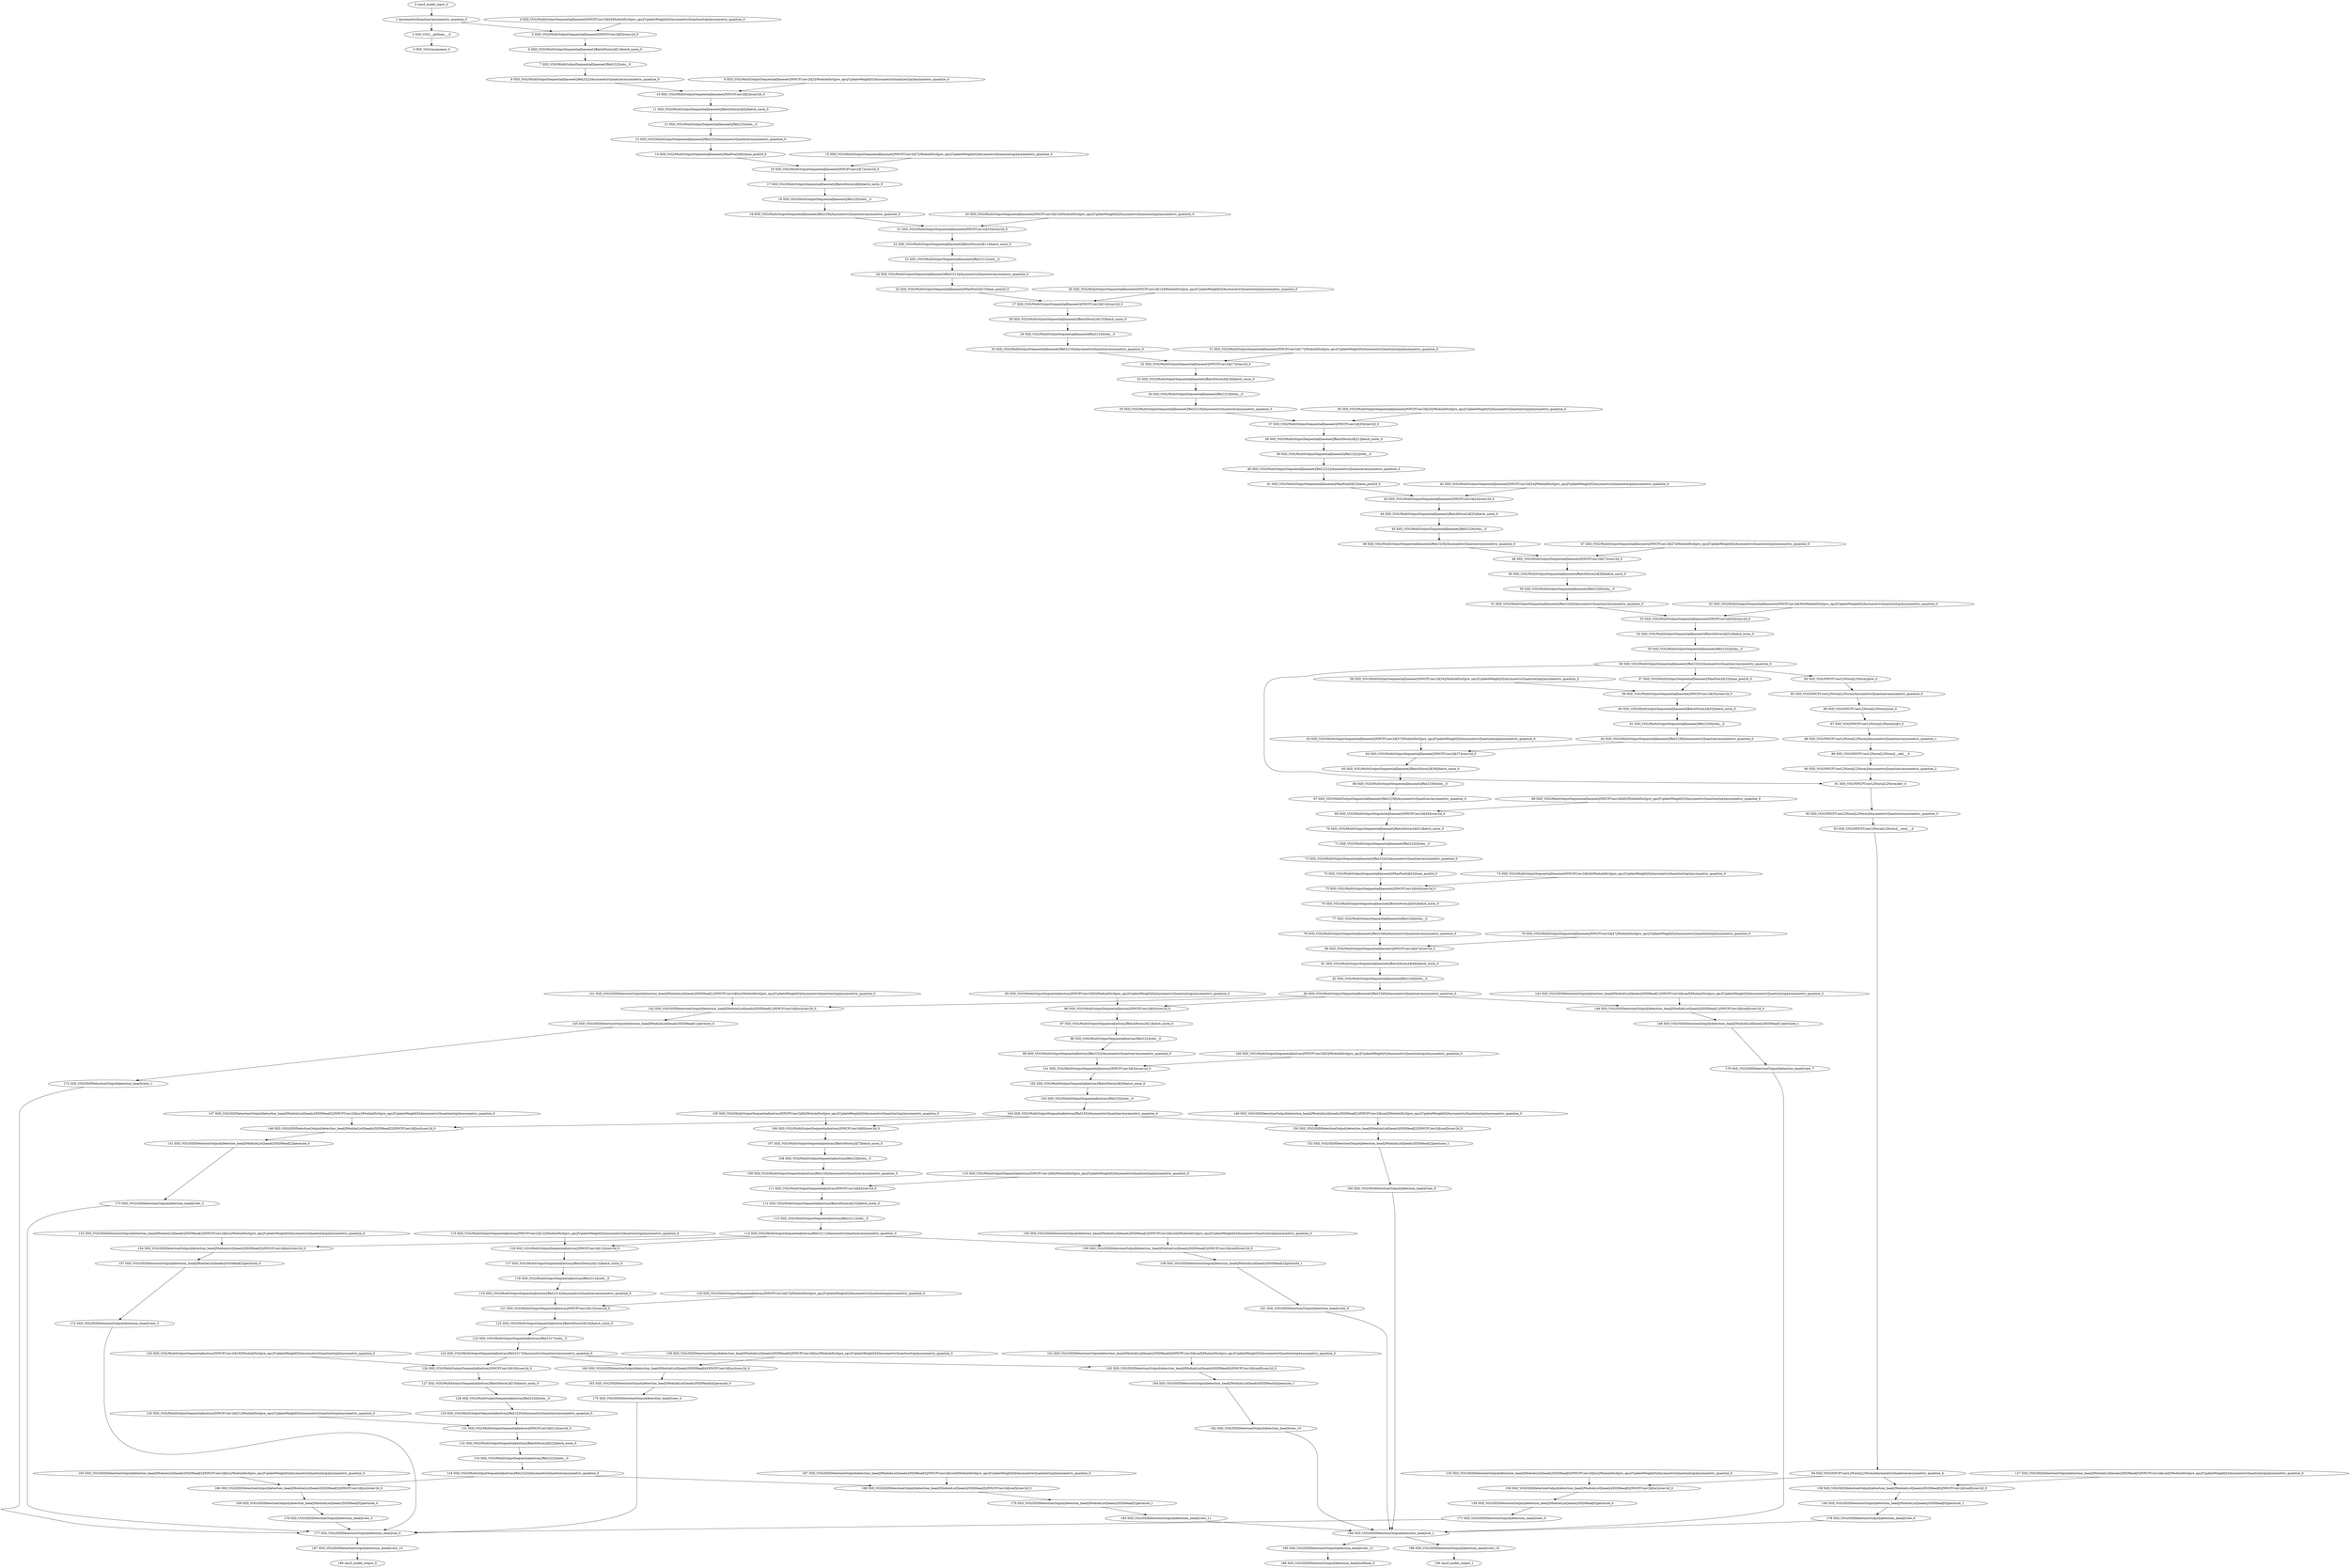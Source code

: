strict digraph  {
"0 /nncf_model_input_0" [id=0, type=nncf_model_input];
"1 AsymmetricQuantizer/asymmetric_quantize_0" [id=1, type=asymmetric_quantize];
"2 SSD_VGG/__getitem___0" [id=2, type=__getitem__];
"3 SSD_VGG/unsqueeze_0" [id=3, type=unsqueeze];
"4 SSD_VGG/MultiOutputSequential[basenet]/NNCFConv2d[0]/ModuleDict[pre_ops]/UpdateWeight[0]/AsymmetricQuantizer[op]/asymmetric_quantize_0" [id=4, type=asymmetric_quantize];
"5 SSD_VGG/MultiOutputSequential[basenet]/NNCFConv2d[0]/conv2d_0" [id=5, type=conv2d];
"6 SSD_VGG/MultiOutputSequential[basenet]/BatchNorm2d[1]/batch_norm_0" [id=6, type=batch_norm];
"7 SSD_VGG/MultiOutputSequential[basenet]/ReLU[2]/relu__0" [id=7, type=relu_];
"8 SSD_VGG/MultiOutputSequential[basenet]/ReLU[2]/AsymmetricQuantizer/asymmetric_quantize_0" [id=8, type=asymmetric_quantize];
"9 SSD_VGG/MultiOutputSequential[basenet]/NNCFConv2d[3]/ModuleDict[pre_ops]/UpdateWeight[0]/AsymmetricQuantizer[op]/asymmetric_quantize_0" [id=9, type=asymmetric_quantize];
"10 SSD_VGG/MultiOutputSequential[basenet]/NNCFConv2d[3]/conv2d_0" [id=10, type=conv2d];
"11 SSD_VGG/MultiOutputSequential[basenet]/BatchNorm2d[4]/batch_norm_0" [id=11, type=batch_norm];
"12 SSD_VGG/MultiOutputSequential[basenet]/ReLU[5]/relu__0" [id=12, type=relu_];
"13 SSD_VGG/MultiOutputSequential[basenet]/ReLU[5]/AsymmetricQuantizer/asymmetric_quantize_0" [id=13, type=asymmetric_quantize];
"14 SSD_VGG/MultiOutputSequential[basenet]/MaxPool2d[6]/max_pool2d_0" [id=14, type=max_pool2d];
"15 SSD_VGG/MultiOutputSequential[basenet]/NNCFConv2d[7]/ModuleDict[pre_ops]/UpdateWeight[0]/AsymmetricQuantizer[op]/asymmetric_quantize_0" [id=15, type=asymmetric_quantize];
"16 SSD_VGG/MultiOutputSequential[basenet]/NNCFConv2d[7]/conv2d_0" [id=16, type=conv2d];
"17 SSD_VGG/MultiOutputSequential[basenet]/BatchNorm2d[8]/batch_norm_0" [id=17, type=batch_norm];
"18 SSD_VGG/MultiOutputSequential[basenet]/ReLU[9]/relu__0" [id=18, type=relu_];
"19 SSD_VGG/MultiOutputSequential[basenet]/ReLU[9]/AsymmetricQuantizer/asymmetric_quantize_0" [id=19, type=asymmetric_quantize];
"20 SSD_VGG/MultiOutputSequential[basenet]/NNCFConv2d[10]/ModuleDict[pre_ops]/UpdateWeight[0]/AsymmetricQuantizer[op]/asymmetric_quantize_0" [id=20, type=asymmetric_quantize];
"21 SSD_VGG/MultiOutputSequential[basenet]/NNCFConv2d[10]/conv2d_0" [id=21, type=conv2d];
"22 SSD_VGG/MultiOutputSequential[basenet]/BatchNorm2d[11]/batch_norm_0" [id=22, type=batch_norm];
"23 SSD_VGG/MultiOutputSequential[basenet]/ReLU[12]/relu__0" [id=23, type=relu_];
"24 SSD_VGG/MultiOutputSequential[basenet]/ReLU[12]/AsymmetricQuantizer/asymmetric_quantize_0" [id=24, type=asymmetric_quantize];
"25 SSD_VGG/MultiOutputSequential[basenet]/MaxPool2d[13]/max_pool2d_0" [id=25, type=max_pool2d];
"26 SSD_VGG/MultiOutputSequential[basenet]/NNCFConv2d[14]/ModuleDict[pre_ops]/UpdateWeight[0]/AsymmetricQuantizer[op]/asymmetric_quantize_0" [id=26, type=asymmetric_quantize];
"27 SSD_VGG/MultiOutputSequential[basenet]/NNCFConv2d[14]/conv2d_0" [id=27, type=conv2d];
"28 SSD_VGG/MultiOutputSequential[basenet]/BatchNorm2d[15]/batch_norm_0" [id=28, type=batch_norm];
"29 SSD_VGG/MultiOutputSequential[basenet]/ReLU[16]/relu__0" [id=29, type=relu_];
"30 SSD_VGG/MultiOutputSequential[basenet]/ReLU[16]/AsymmetricQuantizer/asymmetric_quantize_0" [id=30, type=asymmetric_quantize];
"31 SSD_VGG/MultiOutputSequential[basenet]/NNCFConv2d[17]/ModuleDict[pre_ops]/UpdateWeight[0]/AsymmetricQuantizer[op]/asymmetric_quantize_0" [id=31, type=asymmetric_quantize];
"32 SSD_VGG/MultiOutputSequential[basenet]/NNCFConv2d[17]/conv2d_0" [id=32, type=conv2d];
"33 SSD_VGG/MultiOutputSequential[basenet]/BatchNorm2d[18]/batch_norm_0" [id=33, type=batch_norm];
"34 SSD_VGG/MultiOutputSequential[basenet]/ReLU[19]/relu__0" [id=34, type=relu_];
"35 SSD_VGG/MultiOutputSequential[basenet]/ReLU[19]/AsymmetricQuantizer/asymmetric_quantize_0" [id=35, type=asymmetric_quantize];
"36 SSD_VGG/MultiOutputSequential[basenet]/NNCFConv2d[20]/ModuleDict[pre_ops]/UpdateWeight[0]/AsymmetricQuantizer[op]/asymmetric_quantize_0" [id=36, type=asymmetric_quantize];
"37 SSD_VGG/MultiOutputSequential[basenet]/NNCFConv2d[20]/conv2d_0" [id=37, type=conv2d];
"38 SSD_VGG/MultiOutputSequential[basenet]/BatchNorm2d[21]/batch_norm_0" [id=38, type=batch_norm];
"39 SSD_VGG/MultiOutputSequential[basenet]/ReLU[22]/relu__0" [id=39, type=relu_];
"40 SSD_VGG/MultiOutputSequential[basenet]/ReLU[22]/AsymmetricQuantizer/asymmetric_quantize_0" [id=40, type=asymmetric_quantize];
"41 SSD_VGG/MultiOutputSequential[basenet]/MaxPool2d[23]/max_pool2d_0" [id=41, type=max_pool2d];
"42 SSD_VGG/MultiOutputSequential[basenet]/NNCFConv2d[24]/ModuleDict[pre_ops]/UpdateWeight[0]/AsymmetricQuantizer[op]/asymmetric_quantize_0" [id=42, type=asymmetric_quantize];
"43 SSD_VGG/MultiOutputSequential[basenet]/NNCFConv2d[24]/conv2d_0" [id=43, type=conv2d];
"44 SSD_VGG/MultiOutputSequential[basenet]/BatchNorm2d[25]/batch_norm_0" [id=44, type=batch_norm];
"45 SSD_VGG/MultiOutputSequential[basenet]/ReLU[26]/relu__0" [id=45, type=relu_];
"46 SSD_VGG/MultiOutputSequential[basenet]/ReLU[26]/AsymmetricQuantizer/asymmetric_quantize_0" [id=46, type=asymmetric_quantize];
"47 SSD_VGG/MultiOutputSequential[basenet]/NNCFConv2d[27]/ModuleDict[pre_ops]/UpdateWeight[0]/AsymmetricQuantizer[op]/asymmetric_quantize_0" [id=47, type=asymmetric_quantize];
"48 SSD_VGG/MultiOutputSequential[basenet]/NNCFConv2d[27]/conv2d_0" [id=48, type=conv2d];
"49 SSD_VGG/MultiOutputSequential[basenet]/BatchNorm2d[28]/batch_norm_0" [id=49, type=batch_norm];
"50 SSD_VGG/MultiOutputSequential[basenet]/ReLU[29]/relu__0" [id=50, type=relu_];
"51 SSD_VGG/MultiOutputSequential[basenet]/ReLU[29]/AsymmetricQuantizer/asymmetric_quantize_0" [id=51, type=asymmetric_quantize];
"52 SSD_VGG/MultiOutputSequential[basenet]/NNCFConv2d[30]/ModuleDict[pre_ops]/UpdateWeight[0]/AsymmetricQuantizer[op]/asymmetric_quantize_0" [id=52, type=asymmetric_quantize];
"53 SSD_VGG/MultiOutputSequential[basenet]/NNCFConv2d[30]/conv2d_0" [id=53, type=conv2d];
"54 SSD_VGG/MultiOutputSequential[basenet]/BatchNorm2d[31]/batch_norm_0" [id=54, type=batch_norm];
"55 SSD_VGG/MultiOutputSequential[basenet]/ReLU[32]/relu__0" [id=55, type=relu_];
"56 SSD_VGG/MultiOutputSequential[basenet]/ReLU[32]/AsymmetricQuantizer/asymmetric_quantize_0" [id=56, type=asymmetric_quantize];
"57 SSD_VGG/MultiOutputSequential[basenet]/MaxPool2d[33]/max_pool2d_0" [id=57, type=max_pool2d];
"58 SSD_VGG/MultiOutputSequential[basenet]/NNCFConv2d[34]/ModuleDict[pre_ops]/UpdateWeight[0]/AsymmetricQuantizer[op]/asymmetric_quantize_0" [id=58, type=asymmetric_quantize];
"59 SSD_VGG/MultiOutputSequential[basenet]/NNCFConv2d[34]/conv2d_0" [id=59, type=conv2d];
"60 SSD_VGG/MultiOutputSequential[basenet]/BatchNorm2d[35]/batch_norm_0" [id=60, type=batch_norm];
"61 SSD_VGG/MultiOutputSequential[basenet]/ReLU[36]/relu__0" [id=61, type=relu_];
"62 SSD_VGG/MultiOutputSequential[basenet]/ReLU[36]/AsymmetricQuantizer/asymmetric_quantize_0" [id=62, type=asymmetric_quantize];
"63 SSD_VGG/MultiOutputSequential[basenet]/NNCFConv2d[37]/ModuleDict[pre_ops]/UpdateWeight[0]/AsymmetricQuantizer[op]/asymmetric_quantize_0" [id=63, type=asymmetric_quantize];
"64 SSD_VGG/MultiOutputSequential[basenet]/NNCFConv2d[37]/conv2d_0" [id=64, type=conv2d];
"65 SSD_VGG/MultiOutputSequential[basenet]/BatchNorm2d[38]/batch_norm_0" [id=65, type=batch_norm];
"66 SSD_VGG/MultiOutputSequential[basenet]/ReLU[39]/relu__0" [id=66, type=relu_];
"67 SSD_VGG/MultiOutputSequential[basenet]/ReLU[39]/AsymmetricQuantizer/asymmetric_quantize_0" [id=67, type=asymmetric_quantize];
"68 SSD_VGG/MultiOutputSequential[basenet]/NNCFConv2d[40]/ModuleDict[pre_ops]/UpdateWeight[0]/AsymmetricQuantizer[op]/asymmetric_quantize_0" [id=68, type=asymmetric_quantize];
"69 SSD_VGG/MultiOutputSequential[basenet]/NNCFConv2d[40]/conv2d_0" [id=69, type=conv2d];
"70 SSD_VGG/MultiOutputSequential[basenet]/BatchNorm2d[41]/batch_norm_0" [id=70, type=batch_norm];
"71 SSD_VGG/MultiOutputSequential[basenet]/ReLU[42]/relu__0" [id=71, type=relu_];
"72 SSD_VGG/MultiOutputSequential[basenet]/ReLU[42]/AsymmetricQuantizer/asymmetric_quantize_0" [id=72, type=asymmetric_quantize];
"73 SSD_VGG/MultiOutputSequential[basenet]/MaxPool2d[43]/max_pool2d_0" [id=73, type=max_pool2d];
"74 SSD_VGG/MultiOutputSequential[basenet]/NNCFConv2d[44]/ModuleDict[pre_ops]/UpdateWeight[0]/AsymmetricQuantizer[op]/asymmetric_quantize_0" [id=74, type=asymmetric_quantize];
"75 SSD_VGG/MultiOutputSequential[basenet]/NNCFConv2d[44]/conv2d_0" [id=75, type=conv2d];
"76 SSD_VGG/MultiOutputSequential[basenet]/BatchNorm2d[45]/batch_norm_0" [id=76, type=batch_norm];
"77 SSD_VGG/MultiOutputSequential[basenet]/ReLU[46]/relu__0" [id=77, type=relu_];
"78 SSD_VGG/MultiOutputSequential[basenet]/ReLU[46]/AsymmetricQuantizer/asymmetric_quantize_0" [id=78, type=asymmetric_quantize];
"79 SSD_VGG/MultiOutputSequential[basenet]/NNCFConv2d[47]/ModuleDict[pre_ops]/UpdateWeight[0]/AsymmetricQuantizer[op]/asymmetric_quantize_0" [id=79, type=asymmetric_quantize];
"80 SSD_VGG/MultiOutputSequential[basenet]/NNCFConv2d[47]/conv2d_0" [id=80, type=conv2d];
"81 SSD_VGG/MultiOutputSequential[basenet]/BatchNorm2d[48]/batch_norm_0" [id=81, type=batch_norm];
"82 SSD_VGG/MultiOutputSequential[basenet]/ReLU[49]/relu__0" [id=82, type=relu_];
"83 SSD_VGG/MultiOutputSequential[basenet]/ReLU[49]/AsymmetricQuantizer/asymmetric_quantize_0" [id=83, type=asymmetric_quantize];
"84 SSD_VGG/NNCFUserL2Norm[L2Norm]/pow_0" [id=84, type=pow];
"85 SSD_VGG/NNCFUserL2Norm[L2Norm]/AsymmetricQuantizer/asymmetric_quantize_0" [id=85, type=asymmetric_quantize];
"86 SSD_VGG/NNCFUserL2Norm[L2Norm]/sum_0" [id=86, type=sum];
"87 SSD_VGG/NNCFUserL2Norm[L2Norm]/sqrt_0" [id=87, type=sqrt];
"88 SSD_VGG/NNCFUserL2Norm[L2Norm]/AsymmetricQuantizer/asymmetric_quantize_1" [id=88, type=asymmetric_quantize];
"89 SSD_VGG/NNCFUserL2Norm[L2Norm]/__add___0" [id=89, type=__add__];
"90 SSD_VGG/NNCFUserL2Norm[L2Norm]/AsymmetricQuantizer/asymmetric_quantize_2" [id=90, type=asymmetric_quantize];
"91 SSD_VGG/NNCFUserL2Norm[L2Norm]/div_0" [id=91, type=div];
"92 SSD_VGG/NNCFUserL2Norm[L2Norm]/AsymmetricQuantizer/asymmetric_quantize_3" [id=92, type=asymmetric_quantize];
"93 SSD_VGG/NNCFUserL2Norm[L2Norm]/__rmul___0" [id=93, type=__rmul__];
"94 SSD_VGG/NNCFUserL2Norm[L2Norm]/AsymmetricQuantizer/asymmetric_quantize_4" [id=94, type=asymmetric_quantize];
"95 SSD_VGG/MultiOutputSequential[extras]/NNCFConv2d[0]/ModuleDict[pre_ops]/UpdateWeight[0]/AsymmetricQuantizer[op]/asymmetric_quantize_0" [id=95, type=asymmetric_quantize];
"96 SSD_VGG/MultiOutputSequential[extras]/NNCFConv2d[0]/conv2d_0" [id=96, type=conv2d];
"97 SSD_VGG/MultiOutputSequential[extras]/BatchNorm2d[1]/batch_norm_0" [id=97, type=batch_norm];
"98 SSD_VGG/MultiOutputSequential[extras]/ReLU[2]/relu__0" [id=98, type=relu_];
"99 SSD_VGG/MultiOutputSequential[extras]/ReLU[2]/AsymmetricQuantizer/asymmetric_quantize_0" [id=99, type=asymmetric_quantize];
"100 SSD_VGG/MultiOutputSequential[extras]/NNCFConv2d[3]/ModuleDict[pre_ops]/UpdateWeight[0]/AsymmetricQuantizer[op]/asymmetric_quantize_0" [id=100, type=asymmetric_quantize];
"101 SSD_VGG/MultiOutputSequential[extras]/NNCFConv2d[3]/conv2d_0" [id=101, type=conv2d];
"102 SSD_VGG/MultiOutputSequential[extras]/BatchNorm2d[4]/batch_norm_0" [id=102, type=batch_norm];
"103 SSD_VGG/MultiOutputSequential[extras]/ReLU[5]/relu__0" [id=103, type=relu_];
"104 SSD_VGG/MultiOutputSequential[extras]/ReLU[5]/AsymmetricQuantizer/asymmetric_quantize_0" [id=104, type=asymmetric_quantize];
"105 SSD_VGG/MultiOutputSequential[extras]/NNCFConv2d[6]/ModuleDict[pre_ops]/UpdateWeight[0]/AsymmetricQuantizer[op]/asymmetric_quantize_0" [id=105, type=asymmetric_quantize];
"106 SSD_VGG/MultiOutputSequential[extras]/NNCFConv2d[6]/conv2d_0" [id=106, type=conv2d];
"107 SSD_VGG/MultiOutputSequential[extras]/BatchNorm2d[7]/batch_norm_0" [id=107, type=batch_norm];
"108 SSD_VGG/MultiOutputSequential[extras]/ReLU[8]/relu__0" [id=108, type=relu_];
"109 SSD_VGG/MultiOutputSequential[extras]/ReLU[8]/AsymmetricQuantizer/asymmetric_quantize_0" [id=109, type=asymmetric_quantize];
"110 SSD_VGG/MultiOutputSequential[extras]/NNCFConv2d[9]/ModuleDict[pre_ops]/UpdateWeight[0]/AsymmetricQuantizer[op]/asymmetric_quantize_0" [id=110, type=asymmetric_quantize];
"111 SSD_VGG/MultiOutputSequential[extras]/NNCFConv2d[9]/conv2d_0" [id=111, type=conv2d];
"112 SSD_VGG/MultiOutputSequential[extras]/BatchNorm2d[10]/batch_norm_0" [id=112, type=batch_norm];
"113 SSD_VGG/MultiOutputSequential[extras]/ReLU[11]/relu__0" [id=113, type=relu_];
"114 SSD_VGG/MultiOutputSequential[extras]/ReLU[11]/AsymmetricQuantizer/asymmetric_quantize_0" [id=114, type=asymmetric_quantize];
"115 SSD_VGG/MultiOutputSequential[extras]/NNCFConv2d[12]/ModuleDict[pre_ops]/UpdateWeight[0]/AsymmetricQuantizer[op]/asymmetric_quantize_0" [id=115, type=asymmetric_quantize];
"116 SSD_VGG/MultiOutputSequential[extras]/NNCFConv2d[12]/conv2d_0" [id=116, type=conv2d];
"117 SSD_VGG/MultiOutputSequential[extras]/BatchNorm2d[13]/batch_norm_0" [id=117, type=batch_norm];
"118 SSD_VGG/MultiOutputSequential[extras]/ReLU[14]/relu__0" [id=118, type=relu_];
"119 SSD_VGG/MultiOutputSequential[extras]/ReLU[14]/AsymmetricQuantizer/asymmetric_quantize_0" [id=119, type=asymmetric_quantize];
"120 SSD_VGG/MultiOutputSequential[extras]/NNCFConv2d[15]/ModuleDict[pre_ops]/UpdateWeight[0]/AsymmetricQuantizer[op]/asymmetric_quantize_0" [id=120, type=asymmetric_quantize];
"121 SSD_VGG/MultiOutputSequential[extras]/NNCFConv2d[15]/conv2d_0" [id=121, type=conv2d];
"122 SSD_VGG/MultiOutputSequential[extras]/BatchNorm2d[16]/batch_norm_0" [id=122, type=batch_norm];
"123 SSD_VGG/MultiOutputSequential[extras]/ReLU[17]/relu__0" [id=123, type=relu_];
"124 SSD_VGG/MultiOutputSequential[extras]/ReLU[17]/AsymmetricQuantizer/asymmetric_quantize_0" [id=124, type=asymmetric_quantize];
"125 SSD_VGG/MultiOutputSequential[extras]/NNCFConv2d[18]/ModuleDict[pre_ops]/UpdateWeight[0]/AsymmetricQuantizer[op]/asymmetric_quantize_0" [id=125, type=asymmetric_quantize];
"126 SSD_VGG/MultiOutputSequential[extras]/NNCFConv2d[18]/conv2d_0" [id=126, type=conv2d];
"127 SSD_VGG/MultiOutputSequential[extras]/BatchNorm2d[19]/batch_norm_0" [id=127, type=batch_norm];
"128 SSD_VGG/MultiOutputSequential[extras]/ReLU[20]/relu__0" [id=128, type=relu_];
"129 SSD_VGG/MultiOutputSequential[extras]/ReLU[20]/AsymmetricQuantizer/asymmetric_quantize_0" [id=129, type=asymmetric_quantize];
"130 SSD_VGG/MultiOutputSequential[extras]/NNCFConv2d[21]/ModuleDict[pre_ops]/UpdateWeight[0]/AsymmetricQuantizer[op]/asymmetric_quantize_0" [id=130, type=asymmetric_quantize];
"131 SSD_VGG/MultiOutputSequential[extras]/NNCFConv2d[21]/conv2d_0" [id=131, type=conv2d];
"132 SSD_VGG/MultiOutputSequential[extras]/BatchNorm2d[22]/batch_norm_0" [id=132, type=batch_norm];
"133 SSD_VGG/MultiOutputSequential[extras]/ReLU[23]/relu__0" [id=133, type=relu_];
"134 SSD_VGG/MultiOutputSequential[extras]/ReLU[23]/AsymmetricQuantizer/asymmetric_quantize_0" [id=134, type=asymmetric_quantize];
"135 SSD_VGG/SSDDetectionOutput[detection_head]/ModuleList[heads]/SSDHead[0]/NNCFConv2d[loc]/ModuleDict[pre_ops]/UpdateWeight[0]/AsymmetricQuantizer[op]/asymmetric_quantize_0" [id=135, type=asymmetric_quantize];
"136 SSD_VGG/SSDDetectionOutput[detection_head]/ModuleList[heads]/SSDHead[0]/NNCFConv2d[loc]/conv2d_0" [id=136, type=conv2d];
"137 SSD_VGG/SSDDetectionOutput[detection_head]/ModuleList[heads]/SSDHead[0]/NNCFConv2d[conf]/ModuleDict[pre_ops]/UpdateWeight[0]/AsymmetricQuantizer[op]/asymmetric_quantize_0" [id=137, type=asymmetric_quantize];
"138 SSD_VGG/SSDDetectionOutput[detection_head]/ModuleList[heads]/SSDHead[0]/NNCFConv2d[conf]/conv2d_0" [id=138, type=conv2d];
"139 SSD_VGG/SSDDetectionOutput[detection_head]/ModuleList[heads]/SSDHead[0]/permute_0" [id=139, type=permute];
"140 SSD_VGG/SSDDetectionOutput[detection_head]/ModuleList[heads]/SSDHead[0]/permute_1" [id=140, type=permute];
"141 SSD_VGG/SSDDetectionOutput[detection_head]/ModuleList[heads]/SSDHead[1]/NNCFConv2d[loc]/ModuleDict[pre_ops]/UpdateWeight[0]/AsymmetricQuantizer[op]/asymmetric_quantize_0" [id=141, type=asymmetric_quantize];
"142 SSD_VGG/SSDDetectionOutput[detection_head]/ModuleList[heads]/SSDHead[1]/NNCFConv2d[loc]/conv2d_0" [id=142, type=conv2d];
"143 SSD_VGG/SSDDetectionOutput[detection_head]/ModuleList[heads]/SSDHead[1]/NNCFConv2d[conf]/ModuleDict[pre_ops]/UpdateWeight[0]/AsymmetricQuantizer[op]/asymmetric_quantize_0" [id=143, type=asymmetric_quantize];
"144 SSD_VGG/SSDDetectionOutput[detection_head]/ModuleList[heads]/SSDHead[1]/NNCFConv2d[conf]/conv2d_0" [id=144, type=conv2d];
"145 SSD_VGG/SSDDetectionOutput[detection_head]/ModuleList[heads]/SSDHead[1]/permute_0" [id=145, type=permute];
"146 SSD_VGG/SSDDetectionOutput[detection_head]/ModuleList[heads]/SSDHead[1]/permute_1" [id=146, type=permute];
"147 SSD_VGG/SSDDetectionOutput[detection_head]/ModuleList[heads]/SSDHead[2]/NNCFConv2d[loc]/ModuleDict[pre_ops]/UpdateWeight[0]/AsymmetricQuantizer[op]/asymmetric_quantize_0" [id=147, type=asymmetric_quantize];
"148 SSD_VGG/SSDDetectionOutput[detection_head]/ModuleList[heads]/SSDHead[2]/NNCFConv2d[loc]/conv2d_0" [id=148, type=conv2d];
"149 SSD_VGG/SSDDetectionOutput[detection_head]/ModuleList[heads]/SSDHead[2]/NNCFConv2d[conf]/ModuleDict[pre_ops]/UpdateWeight[0]/AsymmetricQuantizer[op]/asymmetric_quantize_0" [id=149, type=asymmetric_quantize];
"150 SSD_VGG/SSDDetectionOutput[detection_head]/ModuleList[heads]/SSDHead[2]/NNCFConv2d[conf]/conv2d_0" [id=150, type=conv2d];
"151 SSD_VGG/SSDDetectionOutput[detection_head]/ModuleList[heads]/SSDHead[2]/permute_0" [id=151, type=permute];
"152 SSD_VGG/SSDDetectionOutput[detection_head]/ModuleList[heads]/SSDHead[2]/permute_1" [id=152, type=permute];
"153 SSD_VGG/SSDDetectionOutput[detection_head]/ModuleList[heads]/SSDHead[3]/NNCFConv2d[loc]/ModuleDict[pre_ops]/UpdateWeight[0]/AsymmetricQuantizer[op]/asymmetric_quantize_0" [id=153, type=asymmetric_quantize];
"154 SSD_VGG/SSDDetectionOutput[detection_head]/ModuleList[heads]/SSDHead[3]/NNCFConv2d[loc]/conv2d_0" [id=154, type=conv2d];
"155 SSD_VGG/SSDDetectionOutput[detection_head]/ModuleList[heads]/SSDHead[3]/NNCFConv2d[conf]/ModuleDict[pre_ops]/UpdateWeight[0]/AsymmetricQuantizer[op]/asymmetric_quantize_0" [id=155, type=asymmetric_quantize];
"156 SSD_VGG/SSDDetectionOutput[detection_head]/ModuleList[heads]/SSDHead[3]/NNCFConv2d[conf]/conv2d_0" [id=156, type=conv2d];
"157 SSD_VGG/SSDDetectionOutput[detection_head]/ModuleList[heads]/SSDHead[3]/permute_0" [id=157, type=permute];
"158 SSD_VGG/SSDDetectionOutput[detection_head]/ModuleList[heads]/SSDHead[3]/permute_1" [id=158, type=permute];
"159 SSD_VGG/SSDDetectionOutput[detection_head]/ModuleList[heads]/SSDHead[4]/NNCFConv2d[loc]/ModuleDict[pre_ops]/UpdateWeight[0]/AsymmetricQuantizer[op]/asymmetric_quantize_0" [id=159, type=asymmetric_quantize];
"160 SSD_VGG/SSDDetectionOutput[detection_head]/ModuleList[heads]/SSDHead[4]/NNCFConv2d[loc]/conv2d_0" [id=160, type=conv2d];
"161 SSD_VGG/SSDDetectionOutput[detection_head]/ModuleList[heads]/SSDHead[4]/NNCFConv2d[conf]/ModuleDict[pre_ops]/UpdateWeight[0]/AsymmetricQuantizer[op]/asymmetric_quantize_0" [id=161, type=asymmetric_quantize];
"162 SSD_VGG/SSDDetectionOutput[detection_head]/ModuleList[heads]/SSDHead[4]/NNCFConv2d[conf]/conv2d_0" [id=162, type=conv2d];
"163 SSD_VGG/SSDDetectionOutput[detection_head]/ModuleList[heads]/SSDHead[4]/permute_0" [id=163, type=permute];
"164 SSD_VGG/SSDDetectionOutput[detection_head]/ModuleList[heads]/SSDHead[4]/permute_1" [id=164, type=permute];
"165 SSD_VGG/SSDDetectionOutput[detection_head]/ModuleList[heads]/SSDHead[5]/NNCFConv2d[loc]/ModuleDict[pre_ops]/UpdateWeight[0]/AsymmetricQuantizer[op]/asymmetric_quantize_0" [id=165, type=asymmetric_quantize];
"166 SSD_VGG/SSDDetectionOutput[detection_head]/ModuleList[heads]/SSDHead[5]/NNCFConv2d[loc]/conv2d_0" [id=166, type=conv2d];
"167 SSD_VGG/SSDDetectionOutput[detection_head]/ModuleList[heads]/SSDHead[5]/NNCFConv2d[conf]/ModuleDict[pre_ops]/UpdateWeight[0]/AsymmetricQuantizer[op]/asymmetric_quantize_0" [id=167, type=asymmetric_quantize];
"168 SSD_VGG/SSDDetectionOutput[detection_head]/ModuleList[heads]/SSDHead[5]/NNCFConv2d[conf]/conv2d_0" [id=168, type=conv2d];
"169 SSD_VGG/SSDDetectionOutput[detection_head]/ModuleList[heads]/SSDHead[5]/permute_0" [id=169, type=permute];
"170 SSD_VGG/SSDDetectionOutput[detection_head]/ModuleList[heads]/SSDHead[5]/permute_1" [id=170, type=permute];
"171 SSD_VGG/SSDDetectionOutput[detection_head]/view_0" [id=171, type=view];
"172 SSD_VGG/SSDDetectionOutput[detection_head]/view_1" [id=172, type=view];
"173 SSD_VGG/SSDDetectionOutput[detection_head]/view_2" [id=173, type=view];
"174 SSD_VGG/SSDDetectionOutput[detection_head]/view_3" [id=174, type=view];
"175 SSD_VGG/SSDDetectionOutput[detection_head]/view_4" [id=175, type=view];
"176 SSD_VGG/SSDDetectionOutput[detection_head]/view_5" [id=176, type=view];
"177 SSD_VGG/SSDDetectionOutput[detection_head]/cat_0" [id=177, type=cat];
"178 SSD_VGG/SSDDetectionOutput[detection_head]/view_6" [id=178, type=view];
"179 SSD_VGG/SSDDetectionOutput[detection_head]/view_7" [id=179, type=view];
"180 SSD_VGG/SSDDetectionOutput[detection_head]/view_8" [id=180, type=view];
"181 SSD_VGG/SSDDetectionOutput[detection_head]/view_9" [id=181, type=view];
"182 SSD_VGG/SSDDetectionOutput[detection_head]/view_10" [id=182, type=view];
"183 SSD_VGG/SSDDetectionOutput[detection_head]/view_11" [id=183, type=view];
"184 SSD_VGG/SSDDetectionOutput[detection_head]/cat_1" [id=184, type=cat];
"185 SSD_VGG/SSDDetectionOutput[detection_head]/view_12" [id=185, type=view];
"186 SSD_VGG/SSDDetectionOutput[detection_head]/softmax_0" [id=186, type=softmax];
"187 SSD_VGG/SSDDetectionOutput[detection_head]/view_13" [id=187, type=view];
"188 SSD_VGG/SSDDetectionOutput[detection_head]/view_14" [id=188, type=view];
"189 /nncf_model_output_0" [id=189, type=nncf_model_output];
"190 /nncf_model_output_1" [id=190, type=nncf_model_output];
"0 /nncf_model_input_0" -> "1 AsymmetricQuantizer/asymmetric_quantize_0";
"1 AsymmetricQuantizer/asymmetric_quantize_0" -> "2 SSD_VGG/__getitem___0";
"1 AsymmetricQuantizer/asymmetric_quantize_0" -> "5 SSD_VGG/MultiOutputSequential[basenet]/NNCFConv2d[0]/conv2d_0";
"2 SSD_VGG/__getitem___0" -> "3 SSD_VGG/unsqueeze_0";
"4 SSD_VGG/MultiOutputSequential[basenet]/NNCFConv2d[0]/ModuleDict[pre_ops]/UpdateWeight[0]/AsymmetricQuantizer[op]/asymmetric_quantize_0" -> "5 SSD_VGG/MultiOutputSequential[basenet]/NNCFConv2d[0]/conv2d_0";
"5 SSD_VGG/MultiOutputSequential[basenet]/NNCFConv2d[0]/conv2d_0" -> "6 SSD_VGG/MultiOutputSequential[basenet]/BatchNorm2d[1]/batch_norm_0";
"6 SSD_VGG/MultiOutputSequential[basenet]/BatchNorm2d[1]/batch_norm_0" -> "7 SSD_VGG/MultiOutputSequential[basenet]/ReLU[2]/relu__0";
"7 SSD_VGG/MultiOutputSequential[basenet]/ReLU[2]/relu__0" -> "8 SSD_VGG/MultiOutputSequential[basenet]/ReLU[2]/AsymmetricQuantizer/asymmetric_quantize_0";
"8 SSD_VGG/MultiOutputSequential[basenet]/ReLU[2]/AsymmetricQuantizer/asymmetric_quantize_0" -> "10 SSD_VGG/MultiOutputSequential[basenet]/NNCFConv2d[3]/conv2d_0";
"9 SSD_VGG/MultiOutputSequential[basenet]/NNCFConv2d[3]/ModuleDict[pre_ops]/UpdateWeight[0]/AsymmetricQuantizer[op]/asymmetric_quantize_0" -> "10 SSD_VGG/MultiOutputSequential[basenet]/NNCFConv2d[3]/conv2d_0";
"10 SSD_VGG/MultiOutputSequential[basenet]/NNCFConv2d[3]/conv2d_0" -> "11 SSD_VGG/MultiOutputSequential[basenet]/BatchNorm2d[4]/batch_norm_0";
"11 SSD_VGG/MultiOutputSequential[basenet]/BatchNorm2d[4]/batch_norm_0" -> "12 SSD_VGG/MultiOutputSequential[basenet]/ReLU[5]/relu__0";
"12 SSD_VGG/MultiOutputSequential[basenet]/ReLU[5]/relu__0" -> "13 SSD_VGG/MultiOutputSequential[basenet]/ReLU[5]/AsymmetricQuantizer/asymmetric_quantize_0";
"13 SSD_VGG/MultiOutputSequential[basenet]/ReLU[5]/AsymmetricQuantizer/asymmetric_quantize_0" -> "14 SSD_VGG/MultiOutputSequential[basenet]/MaxPool2d[6]/max_pool2d_0";
"14 SSD_VGG/MultiOutputSequential[basenet]/MaxPool2d[6]/max_pool2d_0" -> "16 SSD_VGG/MultiOutputSequential[basenet]/NNCFConv2d[7]/conv2d_0";
"15 SSD_VGG/MultiOutputSequential[basenet]/NNCFConv2d[7]/ModuleDict[pre_ops]/UpdateWeight[0]/AsymmetricQuantizer[op]/asymmetric_quantize_0" -> "16 SSD_VGG/MultiOutputSequential[basenet]/NNCFConv2d[7]/conv2d_0";
"16 SSD_VGG/MultiOutputSequential[basenet]/NNCFConv2d[7]/conv2d_0" -> "17 SSD_VGG/MultiOutputSequential[basenet]/BatchNorm2d[8]/batch_norm_0";
"17 SSD_VGG/MultiOutputSequential[basenet]/BatchNorm2d[8]/batch_norm_0" -> "18 SSD_VGG/MultiOutputSequential[basenet]/ReLU[9]/relu__0";
"18 SSD_VGG/MultiOutputSequential[basenet]/ReLU[9]/relu__0" -> "19 SSD_VGG/MultiOutputSequential[basenet]/ReLU[9]/AsymmetricQuantizer/asymmetric_quantize_0";
"19 SSD_VGG/MultiOutputSequential[basenet]/ReLU[9]/AsymmetricQuantizer/asymmetric_quantize_0" -> "21 SSD_VGG/MultiOutputSequential[basenet]/NNCFConv2d[10]/conv2d_0";
"20 SSD_VGG/MultiOutputSequential[basenet]/NNCFConv2d[10]/ModuleDict[pre_ops]/UpdateWeight[0]/AsymmetricQuantizer[op]/asymmetric_quantize_0" -> "21 SSD_VGG/MultiOutputSequential[basenet]/NNCFConv2d[10]/conv2d_0";
"21 SSD_VGG/MultiOutputSequential[basenet]/NNCFConv2d[10]/conv2d_0" -> "22 SSD_VGG/MultiOutputSequential[basenet]/BatchNorm2d[11]/batch_norm_0";
"22 SSD_VGG/MultiOutputSequential[basenet]/BatchNorm2d[11]/batch_norm_0" -> "23 SSD_VGG/MultiOutputSequential[basenet]/ReLU[12]/relu__0";
"23 SSD_VGG/MultiOutputSequential[basenet]/ReLU[12]/relu__0" -> "24 SSD_VGG/MultiOutputSequential[basenet]/ReLU[12]/AsymmetricQuantizer/asymmetric_quantize_0";
"24 SSD_VGG/MultiOutputSequential[basenet]/ReLU[12]/AsymmetricQuantizer/asymmetric_quantize_0" -> "25 SSD_VGG/MultiOutputSequential[basenet]/MaxPool2d[13]/max_pool2d_0";
"25 SSD_VGG/MultiOutputSequential[basenet]/MaxPool2d[13]/max_pool2d_0" -> "27 SSD_VGG/MultiOutputSequential[basenet]/NNCFConv2d[14]/conv2d_0";
"26 SSD_VGG/MultiOutputSequential[basenet]/NNCFConv2d[14]/ModuleDict[pre_ops]/UpdateWeight[0]/AsymmetricQuantizer[op]/asymmetric_quantize_0" -> "27 SSD_VGG/MultiOutputSequential[basenet]/NNCFConv2d[14]/conv2d_0";
"27 SSD_VGG/MultiOutputSequential[basenet]/NNCFConv2d[14]/conv2d_0" -> "28 SSD_VGG/MultiOutputSequential[basenet]/BatchNorm2d[15]/batch_norm_0";
"28 SSD_VGG/MultiOutputSequential[basenet]/BatchNorm2d[15]/batch_norm_0" -> "29 SSD_VGG/MultiOutputSequential[basenet]/ReLU[16]/relu__0";
"29 SSD_VGG/MultiOutputSequential[basenet]/ReLU[16]/relu__0" -> "30 SSD_VGG/MultiOutputSequential[basenet]/ReLU[16]/AsymmetricQuantizer/asymmetric_quantize_0";
"30 SSD_VGG/MultiOutputSequential[basenet]/ReLU[16]/AsymmetricQuantizer/asymmetric_quantize_0" -> "32 SSD_VGG/MultiOutputSequential[basenet]/NNCFConv2d[17]/conv2d_0";
"31 SSD_VGG/MultiOutputSequential[basenet]/NNCFConv2d[17]/ModuleDict[pre_ops]/UpdateWeight[0]/AsymmetricQuantizer[op]/asymmetric_quantize_0" -> "32 SSD_VGG/MultiOutputSequential[basenet]/NNCFConv2d[17]/conv2d_0";
"32 SSD_VGG/MultiOutputSequential[basenet]/NNCFConv2d[17]/conv2d_0" -> "33 SSD_VGG/MultiOutputSequential[basenet]/BatchNorm2d[18]/batch_norm_0";
"33 SSD_VGG/MultiOutputSequential[basenet]/BatchNorm2d[18]/batch_norm_0" -> "34 SSD_VGG/MultiOutputSequential[basenet]/ReLU[19]/relu__0";
"34 SSD_VGG/MultiOutputSequential[basenet]/ReLU[19]/relu__0" -> "35 SSD_VGG/MultiOutputSequential[basenet]/ReLU[19]/AsymmetricQuantizer/asymmetric_quantize_0";
"35 SSD_VGG/MultiOutputSequential[basenet]/ReLU[19]/AsymmetricQuantizer/asymmetric_quantize_0" -> "37 SSD_VGG/MultiOutputSequential[basenet]/NNCFConv2d[20]/conv2d_0";
"36 SSD_VGG/MultiOutputSequential[basenet]/NNCFConv2d[20]/ModuleDict[pre_ops]/UpdateWeight[0]/AsymmetricQuantizer[op]/asymmetric_quantize_0" -> "37 SSD_VGG/MultiOutputSequential[basenet]/NNCFConv2d[20]/conv2d_0";
"37 SSD_VGG/MultiOutputSequential[basenet]/NNCFConv2d[20]/conv2d_0" -> "38 SSD_VGG/MultiOutputSequential[basenet]/BatchNorm2d[21]/batch_norm_0";
"38 SSD_VGG/MultiOutputSequential[basenet]/BatchNorm2d[21]/batch_norm_0" -> "39 SSD_VGG/MultiOutputSequential[basenet]/ReLU[22]/relu__0";
"39 SSD_VGG/MultiOutputSequential[basenet]/ReLU[22]/relu__0" -> "40 SSD_VGG/MultiOutputSequential[basenet]/ReLU[22]/AsymmetricQuantizer/asymmetric_quantize_0";
"40 SSD_VGG/MultiOutputSequential[basenet]/ReLU[22]/AsymmetricQuantizer/asymmetric_quantize_0" -> "41 SSD_VGG/MultiOutputSequential[basenet]/MaxPool2d[23]/max_pool2d_0";
"41 SSD_VGG/MultiOutputSequential[basenet]/MaxPool2d[23]/max_pool2d_0" -> "43 SSD_VGG/MultiOutputSequential[basenet]/NNCFConv2d[24]/conv2d_0";
"42 SSD_VGG/MultiOutputSequential[basenet]/NNCFConv2d[24]/ModuleDict[pre_ops]/UpdateWeight[0]/AsymmetricQuantizer[op]/asymmetric_quantize_0" -> "43 SSD_VGG/MultiOutputSequential[basenet]/NNCFConv2d[24]/conv2d_0";
"43 SSD_VGG/MultiOutputSequential[basenet]/NNCFConv2d[24]/conv2d_0" -> "44 SSD_VGG/MultiOutputSequential[basenet]/BatchNorm2d[25]/batch_norm_0";
"44 SSD_VGG/MultiOutputSequential[basenet]/BatchNorm2d[25]/batch_norm_0" -> "45 SSD_VGG/MultiOutputSequential[basenet]/ReLU[26]/relu__0";
"45 SSD_VGG/MultiOutputSequential[basenet]/ReLU[26]/relu__0" -> "46 SSD_VGG/MultiOutputSequential[basenet]/ReLU[26]/AsymmetricQuantizer/asymmetric_quantize_0";
"46 SSD_VGG/MultiOutputSequential[basenet]/ReLU[26]/AsymmetricQuantizer/asymmetric_quantize_0" -> "48 SSD_VGG/MultiOutputSequential[basenet]/NNCFConv2d[27]/conv2d_0";
"47 SSD_VGG/MultiOutputSequential[basenet]/NNCFConv2d[27]/ModuleDict[pre_ops]/UpdateWeight[0]/AsymmetricQuantizer[op]/asymmetric_quantize_0" -> "48 SSD_VGG/MultiOutputSequential[basenet]/NNCFConv2d[27]/conv2d_0";
"48 SSD_VGG/MultiOutputSequential[basenet]/NNCFConv2d[27]/conv2d_0" -> "49 SSD_VGG/MultiOutputSequential[basenet]/BatchNorm2d[28]/batch_norm_0";
"49 SSD_VGG/MultiOutputSequential[basenet]/BatchNorm2d[28]/batch_norm_0" -> "50 SSD_VGG/MultiOutputSequential[basenet]/ReLU[29]/relu__0";
"50 SSD_VGG/MultiOutputSequential[basenet]/ReLU[29]/relu__0" -> "51 SSD_VGG/MultiOutputSequential[basenet]/ReLU[29]/AsymmetricQuantizer/asymmetric_quantize_0";
"51 SSD_VGG/MultiOutputSequential[basenet]/ReLU[29]/AsymmetricQuantizer/asymmetric_quantize_0" -> "53 SSD_VGG/MultiOutputSequential[basenet]/NNCFConv2d[30]/conv2d_0";
"52 SSD_VGG/MultiOutputSequential[basenet]/NNCFConv2d[30]/ModuleDict[pre_ops]/UpdateWeight[0]/AsymmetricQuantizer[op]/asymmetric_quantize_0" -> "53 SSD_VGG/MultiOutputSequential[basenet]/NNCFConv2d[30]/conv2d_0";
"53 SSD_VGG/MultiOutputSequential[basenet]/NNCFConv2d[30]/conv2d_0" -> "54 SSD_VGG/MultiOutputSequential[basenet]/BatchNorm2d[31]/batch_norm_0";
"54 SSD_VGG/MultiOutputSequential[basenet]/BatchNorm2d[31]/batch_norm_0" -> "55 SSD_VGG/MultiOutputSequential[basenet]/ReLU[32]/relu__0";
"55 SSD_VGG/MultiOutputSequential[basenet]/ReLU[32]/relu__0" -> "56 SSD_VGG/MultiOutputSequential[basenet]/ReLU[32]/AsymmetricQuantizer/asymmetric_quantize_0";
"56 SSD_VGG/MultiOutputSequential[basenet]/ReLU[32]/AsymmetricQuantizer/asymmetric_quantize_0" -> "57 SSD_VGG/MultiOutputSequential[basenet]/MaxPool2d[33]/max_pool2d_0";
"56 SSD_VGG/MultiOutputSequential[basenet]/ReLU[32]/AsymmetricQuantizer/asymmetric_quantize_0" -> "84 SSD_VGG/NNCFUserL2Norm[L2Norm]/pow_0";
"56 SSD_VGG/MultiOutputSequential[basenet]/ReLU[32]/AsymmetricQuantizer/asymmetric_quantize_0" -> "91 SSD_VGG/NNCFUserL2Norm[L2Norm]/div_0";
"57 SSD_VGG/MultiOutputSequential[basenet]/MaxPool2d[33]/max_pool2d_0" -> "59 SSD_VGG/MultiOutputSequential[basenet]/NNCFConv2d[34]/conv2d_0";
"58 SSD_VGG/MultiOutputSequential[basenet]/NNCFConv2d[34]/ModuleDict[pre_ops]/UpdateWeight[0]/AsymmetricQuantizer[op]/asymmetric_quantize_0" -> "59 SSD_VGG/MultiOutputSequential[basenet]/NNCFConv2d[34]/conv2d_0";
"59 SSD_VGG/MultiOutputSequential[basenet]/NNCFConv2d[34]/conv2d_0" -> "60 SSD_VGG/MultiOutputSequential[basenet]/BatchNorm2d[35]/batch_norm_0";
"60 SSD_VGG/MultiOutputSequential[basenet]/BatchNorm2d[35]/batch_norm_0" -> "61 SSD_VGG/MultiOutputSequential[basenet]/ReLU[36]/relu__0";
"61 SSD_VGG/MultiOutputSequential[basenet]/ReLU[36]/relu__0" -> "62 SSD_VGG/MultiOutputSequential[basenet]/ReLU[36]/AsymmetricQuantizer/asymmetric_quantize_0";
"62 SSD_VGG/MultiOutputSequential[basenet]/ReLU[36]/AsymmetricQuantizer/asymmetric_quantize_0" -> "64 SSD_VGG/MultiOutputSequential[basenet]/NNCFConv2d[37]/conv2d_0";
"63 SSD_VGG/MultiOutputSequential[basenet]/NNCFConv2d[37]/ModuleDict[pre_ops]/UpdateWeight[0]/AsymmetricQuantizer[op]/asymmetric_quantize_0" -> "64 SSD_VGG/MultiOutputSequential[basenet]/NNCFConv2d[37]/conv2d_0";
"64 SSD_VGG/MultiOutputSequential[basenet]/NNCFConv2d[37]/conv2d_0" -> "65 SSD_VGG/MultiOutputSequential[basenet]/BatchNorm2d[38]/batch_norm_0";
"65 SSD_VGG/MultiOutputSequential[basenet]/BatchNorm2d[38]/batch_norm_0" -> "66 SSD_VGG/MultiOutputSequential[basenet]/ReLU[39]/relu__0";
"66 SSD_VGG/MultiOutputSequential[basenet]/ReLU[39]/relu__0" -> "67 SSD_VGG/MultiOutputSequential[basenet]/ReLU[39]/AsymmetricQuantizer/asymmetric_quantize_0";
"67 SSD_VGG/MultiOutputSequential[basenet]/ReLU[39]/AsymmetricQuantizer/asymmetric_quantize_0" -> "69 SSD_VGG/MultiOutputSequential[basenet]/NNCFConv2d[40]/conv2d_0";
"68 SSD_VGG/MultiOutputSequential[basenet]/NNCFConv2d[40]/ModuleDict[pre_ops]/UpdateWeight[0]/AsymmetricQuantizer[op]/asymmetric_quantize_0" -> "69 SSD_VGG/MultiOutputSequential[basenet]/NNCFConv2d[40]/conv2d_0";
"69 SSD_VGG/MultiOutputSequential[basenet]/NNCFConv2d[40]/conv2d_0" -> "70 SSD_VGG/MultiOutputSequential[basenet]/BatchNorm2d[41]/batch_norm_0";
"70 SSD_VGG/MultiOutputSequential[basenet]/BatchNorm2d[41]/batch_norm_0" -> "71 SSD_VGG/MultiOutputSequential[basenet]/ReLU[42]/relu__0";
"71 SSD_VGG/MultiOutputSequential[basenet]/ReLU[42]/relu__0" -> "72 SSD_VGG/MultiOutputSequential[basenet]/ReLU[42]/AsymmetricQuantizer/asymmetric_quantize_0";
"72 SSD_VGG/MultiOutputSequential[basenet]/ReLU[42]/AsymmetricQuantizer/asymmetric_quantize_0" -> "73 SSD_VGG/MultiOutputSequential[basenet]/MaxPool2d[43]/max_pool2d_0";
"73 SSD_VGG/MultiOutputSequential[basenet]/MaxPool2d[43]/max_pool2d_0" -> "75 SSD_VGG/MultiOutputSequential[basenet]/NNCFConv2d[44]/conv2d_0";
"74 SSD_VGG/MultiOutputSequential[basenet]/NNCFConv2d[44]/ModuleDict[pre_ops]/UpdateWeight[0]/AsymmetricQuantizer[op]/asymmetric_quantize_0" -> "75 SSD_VGG/MultiOutputSequential[basenet]/NNCFConv2d[44]/conv2d_0";
"75 SSD_VGG/MultiOutputSequential[basenet]/NNCFConv2d[44]/conv2d_0" -> "76 SSD_VGG/MultiOutputSequential[basenet]/BatchNorm2d[45]/batch_norm_0";
"76 SSD_VGG/MultiOutputSequential[basenet]/BatchNorm2d[45]/batch_norm_0" -> "77 SSD_VGG/MultiOutputSequential[basenet]/ReLU[46]/relu__0";
"77 SSD_VGG/MultiOutputSequential[basenet]/ReLU[46]/relu__0" -> "78 SSD_VGG/MultiOutputSequential[basenet]/ReLU[46]/AsymmetricQuantizer/asymmetric_quantize_0";
"78 SSD_VGG/MultiOutputSequential[basenet]/ReLU[46]/AsymmetricQuantizer/asymmetric_quantize_0" -> "80 SSD_VGG/MultiOutputSequential[basenet]/NNCFConv2d[47]/conv2d_0";
"79 SSD_VGG/MultiOutputSequential[basenet]/NNCFConv2d[47]/ModuleDict[pre_ops]/UpdateWeight[0]/AsymmetricQuantizer[op]/asymmetric_quantize_0" -> "80 SSD_VGG/MultiOutputSequential[basenet]/NNCFConv2d[47]/conv2d_0";
"80 SSD_VGG/MultiOutputSequential[basenet]/NNCFConv2d[47]/conv2d_0" -> "81 SSD_VGG/MultiOutputSequential[basenet]/BatchNorm2d[48]/batch_norm_0";
"81 SSD_VGG/MultiOutputSequential[basenet]/BatchNorm2d[48]/batch_norm_0" -> "82 SSD_VGG/MultiOutputSequential[basenet]/ReLU[49]/relu__0";
"82 SSD_VGG/MultiOutputSequential[basenet]/ReLU[49]/relu__0" -> "83 SSD_VGG/MultiOutputSequential[basenet]/ReLU[49]/AsymmetricQuantizer/asymmetric_quantize_0";
"83 SSD_VGG/MultiOutputSequential[basenet]/ReLU[49]/AsymmetricQuantizer/asymmetric_quantize_0" -> "96 SSD_VGG/MultiOutputSequential[extras]/NNCFConv2d[0]/conv2d_0";
"84 SSD_VGG/NNCFUserL2Norm[L2Norm]/pow_0" -> "85 SSD_VGG/NNCFUserL2Norm[L2Norm]/AsymmetricQuantizer/asymmetric_quantize_0";
"85 SSD_VGG/NNCFUserL2Norm[L2Norm]/AsymmetricQuantizer/asymmetric_quantize_0" -> "86 SSD_VGG/NNCFUserL2Norm[L2Norm]/sum_0";
"86 SSD_VGG/NNCFUserL2Norm[L2Norm]/sum_0" -> "87 SSD_VGG/NNCFUserL2Norm[L2Norm]/sqrt_0";
"87 SSD_VGG/NNCFUserL2Norm[L2Norm]/sqrt_0" -> "88 SSD_VGG/NNCFUserL2Norm[L2Norm]/AsymmetricQuantizer/asymmetric_quantize_1";
"88 SSD_VGG/NNCFUserL2Norm[L2Norm]/AsymmetricQuantizer/asymmetric_quantize_1" -> "89 SSD_VGG/NNCFUserL2Norm[L2Norm]/__add___0";
"89 SSD_VGG/NNCFUserL2Norm[L2Norm]/__add___0" -> "90 SSD_VGG/NNCFUserL2Norm[L2Norm]/AsymmetricQuantizer/asymmetric_quantize_2";
"90 SSD_VGG/NNCFUserL2Norm[L2Norm]/AsymmetricQuantizer/asymmetric_quantize_2" -> "91 SSD_VGG/NNCFUserL2Norm[L2Norm]/div_0";
"91 SSD_VGG/NNCFUserL2Norm[L2Norm]/div_0" -> "92 SSD_VGG/NNCFUserL2Norm[L2Norm]/AsymmetricQuantizer/asymmetric_quantize_3";
"92 SSD_VGG/NNCFUserL2Norm[L2Norm]/AsymmetricQuantizer/asymmetric_quantize_3" -> "93 SSD_VGG/NNCFUserL2Norm[L2Norm]/__rmul___0";
"93 SSD_VGG/NNCFUserL2Norm[L2Norm]/__rmul___0" -> "94 SSD_VGG/NNCFUserL2Norm[L2Norm]/AsymmetricQuantizer/asymmetric_quantize_4";
"95 SSD_VGG/MultiOutputSequential[extras]/NNCFConv2d[0]/ModuleDict[pre_ops]/UpdateWeight[0]/AsymmetricQuantizer[op]/asymmetric_quantize_0" -> "96 SSD_VGG/MultiOutputSequential[extras]/NNCFConv2d[0]/conv2d_0";
"96 SSD_VGG/MultiOutputSequential[extras]/NNCFConv2d[0]/conv2d_0" -> "97 SSD_VGG/MultiOutputSequential[extras]/BatchNorm2d[1]/batch_norm_0";
"97 SSD_VGG/MultiOutputSequential[extras]/BatchNorm2d[1]/batch_norm_0" -> "98 SSD_VGG/MultiOutputSequential[extras]/ReLU[2]/relu__0";
"98 SSD_VGG/MultiOutputSequential[extras]/ReLU[2]/relu__0" -> "99 SSD_VGG/MultiOutputSequential[extras]/ReLU[2]/AsymmetricQuantizer/asymmetric_quantize_0";
"83 SSD_VGG/MultiOutputSequential[basenet]/ReLU[49]/AsymmetricQuantizer/asymmetric_quantize_0" -> "142 SSD_VGG/SSDDetectionOutput[detection_head]/ModuleList[heads]/SSDHead[1]/NNCFConv2d[loc]/conv2d_0";
"83 SSD_VGG/MultiOutputSequential[basenet]/ReLU[49]/AsymmetricQuantizer/asymmetric_quantize_0" -> "144 SSD_VGG/SSDDetectionOutput[detection_head]/ModuleList[heads]/SSDHead[1]/NNCFConv2d[conf]/conv2d_0";
"94 SSD_VGG/NNCFUserL2Norm[L2Norm]/AsymmetricQuantizer/asymmetric_quantize_4" -> "136 SSD_VGG/SSDDetectionOutput[detection_head]/ModuleList[heads]/SSDHead[0]/NNCFConv2d[loc]/conv2d_0";
"94 SSD_VGG/NNCFUserL2Norm[L2Norm]/AsymmetricQuantizer/asymmetric_quantize_4" -> "138 SSD_VGG/SSDDetectionOutput[detection_head]/ModuleList[heads]/SSDHead[0]/NNCFConv2d[conf]/conv2d_0";
"99 SSD_VGG/MultiOutputSequential[extras]/ReLU[2]/AsymmetricQuantizer/asymmetric_quantize_0" -> "101 SSD_VGG/MultiOutputSequential[extras]/NNCFConv2d[3]/conv2d_0";
"100 SSD_VGG/MultiOutputSequential[extras]/NNCFConv2d[3]/ModuleDict[pre_ops]/UpdateWeight[0]/AsymmetricQuantizer[op]/asymmetric_quantize_0" -> "101 SSD_VGG/MultiOutputSequential[extras]/NNCFConv2d[3]/conv2d_0";
"101 SSD_VGG/MultiOutputSequential[extras]/NNCFConv2d[3]/conv2d_0" -> "102 SSD_VGG/MultiOutputSequential[extras]/BatchNorm2d[4]/batch_norm_0";
"102 SSD_VGG/MultiOutputSequential[extras]/BatchNorm2d[4]/batch_norm_0" -> "103 SSD_VGG/MultiOutputSequential[extras]/ReLU[5]/relu__0";
"103 SSD_VGG/MultiOutputSequential[extras]/ReLU[5]/relu__0" -> "104 SSD_VGG/MultiOutputSequential[extras]/ReLU[5]/AsymmetricQuantizer/asymmetric_quantize_0";
"104 SSD_VGG/MultiOutputSequential[extras]/ReLU[5]/AsymmetricQuantizer/asymmetric_quantize_0" -> "106 SSD_VGG/MultiOutputSequential[extras]/NNCFConv2d[6]/conv2d_0";
"104 SSD_VGG/MultiOutputSequential[extras]/ReLU[5]/AsymmetricQuantizer/asymmetric_quantize_0" -> "148 SSD_VGG/SSDDetectionOutput[detection_head]/ModuleList[heads]/SSDHead[2]/NNCFConv2d[loc]/conv2d_0";
"104 SSD_VGG/MultiOutputSequential[extras]/ReLU[5]/AsymmetricQuantizer/asymmetric_quantize_0" -> "150 SSD_VGG/SSDDetectionOutput[detection_head]/ModuleList[heads]/SSDHead[2]/NNCFConv2d[conf]/conv2d_0";
"105 SSD_VGG/MultiOutputSequential[extras]/NNCFConv2d[6]/ModuleDict[pre_ops]/UpdateWeight[0]/AsymmetricQuantizer[op]/asymmetric_quantize_0" -> "106 SSD_VGG/MultiOutputSequential[extras]/NNCFConv2d[6]/conv2d_0";
"106 SSD_VGG/MultiOutputSequential[extras]/NNCFConv2d[6]/conv2d_0" -> "107 SSD_VGG/MultiOutputSequential[extras]/BatchNorm2d[7]/batch_norm_0";
"107 SSD_VGG/MultiOutputSequential[extras]/BatchNorm2d[7]/batch_norm_0" -> "108 SSD_VGG/MultiOutputSequential[extras]/ReLU[8]/relu__0";
"108 SSD_VGG/MultiOutputSequential[extras]/ReLU[8]/relu__0" -> "109 SSD_VGG/MultiOutputSequential[extras]/ReLU[8]/AsymmetricQuantizer/asymmetric_quantize_0";
"109 SSD_VGG/MultiOutputSequential[extras]/ReLU[8]/AsymmetricQuantizer/asymmetric_quantize_0" -> "111 SSD_VGG/MultiOutputSequential[extras]/NNCFConv2d[9]/conv2d_0";
"110 SSD_VGG/MultiOutputSequential[extras]/NNCFConv2d[9]/ModuleDict[pre_ops]/UpdateWeight[0]/AsymmetricQuantizer[op]/asymmetric_quantize_0" -> "111 SSD_VGG/MultiOutputSequential[extras]/NNCFConv2d[9]/conv2d_0";
"111 SSD_VGG/MultiOutputSequential[extras]/NNCFConv2d[9]/conv2d_0" -> "112 SSD_VGG/MultiOutputSequential[extras]/BatchNorm2d[10]/batch_norm_0";
"112 SSD_VGG/MultiOutputSequential[extras]/BatchNorm2d[10]/batch_norm_0" -> "113 SSD_VGG/MultiOutputSequential[extras]/ReLU[11]/relu__0";
"113 SSD_VGG/MultiOutputSequential[extras]/ReLU[11]/relu__0" -> "114 SSD_VGG/MultiOutputSequential[extras]/ReLU[11]/AsymmetricQuantizer/asymmetric_quantize_0";
"114 SSD_VGG/MultiOutputSequential[extras]/ReLU[11]/AsymmetricQuantizer/asymmetric_quantize_0" -> "116 SSD_VGG/MultiOutputSequential[extras]/NNCFConv2d[12]/conv2d_0";
"114 SSD_VGG/MultiOutputSequential[extras]/ReLU[11]/AsymmetricQuantizer/asymmetric_quantize_0" -> "154 SSD_VGG/SSDDetectionOutput[detection_head]/ModuleList[heads]/SSDHead[3]/NNCFConv2d[loc]/conv2d_0";
"114 SSD_VGG/MultiOutputSequential[extras]/ReLU[11]/AsymmetricQuantizer/asymmetric_quantize_0" -> "156 SSD_VGG/SSDDetectionOutput[detection_head]/ModuleList[heads]/SSDHead[3]/NNCFConv2d[conf]/conv2d_0";
"115 SSD_VGG/MultiOutputSequential[extras]/NNCFConv2d[12]/ModuleDict[pre_ops]/UpdateWeight[0]/AsymmetricQuantizer[op]/asymmetric_quantize_0" -> "116 SSD_VGG/MultiOutputSequential[extras]/NNCFConv2d[12]/conv2d_0";
"116 SSD_VGG/MultiOutputSequential[extras]/NNCFConv2d[12]/conv2d_0" -> "117 SSD_VGG/MultiOutputSequential[extras]/BatchNorm2d[13]/batch_norm_0";
"117 SSD_VGG/MultiOutputSequential[extras]/BatchNorm2d[13]/batch_norm_0" -> "118 SSD_VGG/MultiOutputSequential[extras]/ReLU[14]/relu__0";
"118 SSD_VGG/MultiOutputSequential[extras]/ReLU[14]/relu__0" -> "119 SSD_VGG/MultiOutputSequential[extras]/ReLU[14]/AsymmetricQuantizer/asymmetric_quantize_0";
"119 SSD_VGG/MultiOutputSequential[extras]/ReLU[14]/AsymmetricQuantizer/asymmetric_quantize_0" -> "121 SSD_VGG/MultiOutputSequential[extras]/NNCFConv2d[15]/conv2d_0";
"120 SSD_VGG/MultiOutputSequential[extras]/NNCFConv2d[15]/ModuleDict[pre_ops]/UpdateWeight[0]/AsymmetricQuantizer[op]/asymmetric_quantize_0" -> "121 SSD_VGG/MultiOutputSequential[extras]/NNCFConv2d[15]/conv2d_0";
"121 SSD_VGG/MultiOutputSequential[extras]/NNCFConv2d[15]/conv2d_0" -> "122 SSD_VGG/MultiOutputSequential[extras]/BatchNorm2d[16]/batch_norm_0";
"122 SSD_VGG/MultiOutputSequential[extras]/BatchNorm2d[16]/batch_norm_0" -> "123 SSD_VGG/MultiOutputSequential[extras]/ReLU[17]/relu__0";
"123 SSD_VGG/MultiOutputSequential[extras]/ReLU[17]/relu__0" -> "124 SSD_VGG/MultiOutputSequential[extras]/ReLU[17]/AsymmetricQuantizer/asymmetric_quantize_0";
"124 SSD_VGG/MultiOutputSequential[extras]/ReLU[17]/AsymmetricQuantizer/asymmetric_quantize_0" -> "126 SSD_VGG/MultiOutputSequential[extras]/NNCFConv2d[18]/conv2d_0";
"124 SSD_VGG/MultiOutputSequential[extras]/ReLU[17]/AsymmetricQuantizer/asymmetric_quantize_0" -> "160 SSD_VGG/SSDDetectionOutput[detection_head]/ModuleList[heads]/SSDHead[4]/NNCFConv2d[loc]/conv2d_0";
"124 SSD_VGG/MultiOutputSequential[extras]/ReLU[17]/AsymmetricQuantizer/asymmetric_quantize_0" -> "162 SSD_VGG/SSDDetectionOutput[detection_head]/ModuleList[heads]/SSDHead[4]/NNCFConv2d[conf]/conv2d_0";
"125 SSD_VGG/MultiOutputSequential[extras]/NNCFConv2d[18]/ModuleDict[pre_ops]/UpdateWeight[0]/AsymmetricQuantizer[op]/asymmetric_quantize_0" -> "126 SSD_VGG/MultiOutputSequential[extras]/NNCFConv2d[18]/conv2d_0";
"126 SSD_VGG/MultiOutputSequential[extras]/NNCFConv2d[18]/conv2d_0" -> "127 SSD_VGG/MultiOutputSequential[extras]/BatchNorm2d[19]/batch_norm_0";
"127 SSD_VGG/MultiOutputSequential[extras]/BatchNorm2d[19]/batch_norm_0" -> "128 SSD_VGG/MultiOutputSequential[extras]/ReLU[20]/relu__0";
"128 SSD_VGG/MultiOutputSequential[extras]/ReLU[20]/relu__0" -> "129 SSD_VGG/MultiOutputSequential[extras]/ReLU[20]/AsymmetricQuantizer/asymmetric_quantize_0";
"129 SSD_VGG/MultiOutputSequential[extras]/ReLU[20]/AsymmetricQuantizer/asymmetric_quantize_0" -> "131 SSD_VGG/MultiOutputSequential[extras]/NNCFConv2d[21]/conv2d_0";
"130 SSD_VGG/MultiOutputSequential[extras]/NNCFConv2d[21]/ModuleDict[pre_ops]/UpdateWeight[0]/AsymmetricQuantizer[op]/asymmetric_quantize_0" -> "131 SSD_VGG/MultiOutputSequential[extras]/NNCFConv2d[21]/conv2d_0";
"131 SSD_VGG/MultiOutputSequential[extras]/NNCFConv2d[21]/conv2d_0" -> "132 SSD_VGG/MultiOutputSequential[extras]/BatchNorm2d[22]/batch_norm_0";
"132 SSD_VGG/MultiOutputSequential[extras]/BatchNorm2d[22]/batch_norm_0" -> "133 SSD_VGG/MultiOutputSequential[extras]/ReLU[23]/relu__0";
"133 SSD_VGG/MultiOutputSequential[extras]/ReLU[23]/relu__0" -> "134 SSD_VGG/MultiOutputSequential[extras]/ReLU[23]/AsymmetricQuantizer/asymmetric_quantize_0";
"134 SSD_VGG/MultiOutputSequential[extras]/ReLU[23]/AsymmetricQuantizer/asymmetric_quantize_0" -> "166 SSD_VGG/SSDDetectionOutput[detection_head]/ModuleList[heads]/SSDHead[5]/NNCFConv2d[loc]/conv2d_0";
"134 SSD_VGG/MultiOutputSequential[extras]/ReLU[23]/AsymmetricQuantizer/asymmetric_quantize_0" -> "168 SSD_VGG/SSDDetectionOutput[detection_head]/ModuleList[heads]/SSDHead[5]/NNCFConv2d[conf]/conv2d_0";
"135 SSD_VGG/SSDDetectionOutput[detection_head]/ModuleList[heads]/SSDHead[0]/NNCFConv2d[loc]/ModuleDict[pre_ops]/UpdateWeight[0]/AsymmetricQuantizer[op]/asymmetric_quantize_0" -> "136 SSD_VGG/SSDDetectionOutput[detection_head]/ModuleList[heads]/SSDHead[0]/NNCFConv2d[loc]/conv2d_0";
"136 SSD_VGG/SSDDetectionOutput[detection_head]/ModuleList[heads]/SSDHead[0]/NNCFConv2d[loc]/conv2d_0" -> "139 SSD_VGG/SSDDetectionOutput[detection_head]/ModuleList[heads]/SSDHead[0]/permute_0";
"137 SSD_VGG/SSDDetectionOutput[detection_head]/ModuleList[heads]/SSDHead[0]/NNCFConv2d[conf]/ModuleDict[pre_ops]/UpdateWeight[0]/AsymmetricQuantizer[op]/asymmetric_quantize_0" -> "138 SSD_VGG/SSDDetectionOutput[detection_head]/ModuleList[heads]/SSDHead[0]/NNCFConv2d[conf]/conv2d_0";
"138 SSD_VGG/SSDDetectionOutput[detection_head]/ModuleList[heads]/SSDHead[0]/NNCFConv2d[conf]/conv2d_0" -> "140 SSD_VGG/SSDDetectionOutput[detection_head]/ModuleList[heads]/SSDHead[0]/permute_1";
"139 SSD_VGG/SSDDetectionOutput[detection_head]/ModuleList[heads]/SSDHead[0]/permute_0" -> "171 SSD_VGG/SSDDetectionOutput[detection_head]/view_0";
"140 SSD_VGG/SSDDetectionOutput[detection_head]/ModuleList[heads]/SSDHead[0]/permute_1" -> "178 SSD_VGG/SSDDetectionOutput[detection_head]/view_6";
"141 SSD_VGG/SSDDetectionOutput[detection_head]/ModuleList[heads]/SSDHead[1]/NNCFConv2d[loc]/ModuleDict[pre_ops]/UpdateWeight[0]/AsymmetricQuantizer[op]/asymmetric_quantize_0" -> "142 SSD_VGG/SSDDetectionOutput[detection_head]/ModuleList[heads]/SSDHead[1]/NNCFConv2d[loc]/conv2d_0";
"142 SSD_VGG/SSDDetectionOutput[detection_head]/ModuleList[heads]/SSDHead[1]/NNCFConv2d[loc]/conv2d_0" -> "145 SSD_VGG/SSDDetectionOutput[detection_head]/ModuleList[heads]/SSDHead[1]/permute_0";
"143 SSD_VGG/SSDDetectionOutput[detection_head]/ModuleList[heads]/SSDHead[1]/NNCFConv2d[conf]/ModuleDict[pre_ops]/UpdateWeight[0]/AsymmetricQuantizer[op]/asymmetric_quantize_0" -> "144 SSD_VGG/SSDDetectionOutput[detection_head]/ModuleList[heads]/SSDHead[1]/NNCFConv2d[conf]/conv2d_0";
"144 SSD_VGG/SSDDetectionOutput[detection_head]/ModuleList[heads]/SSDHead[1]/NNCFConv2d[conf]/conv2d_0" -> "146 SSD_VGG/SSDDetectionOutput[detection_head]/ModuleList[heads]/SSDHead[1]/permute_1";
"145 SSD_VGG/SSDDetectionOutput[detection_head]/ModuleList[heads]/SSDHead[1]/permute_0" -> "172 SSD_VGG/SSDDetectionOutput[detection_head]/view_1";
"146 SSD_VGG/SSDDetectionOutput[detection_head]/ModuleList[heads]/SSDHead[1]/permute_1" -> "179 SSD_VGG/SSDDetectionOutput[detection_head]/view_7";
"147 SSD_VGG/SSDDetectionOutput[detection_head]/ModuleList[heads]/SSDHead[2]/NNCFConv2d[loc]/ModuleDict[pre_ops]/UpdateWeight[0]/AsymmetricQuantizer[op]/asymmetric_quantize_0" -> "148 SSD_VGG/SSDDetectionOutput[detection_head]/ModuleList[heads]/SSDHead[2]/NNCFConv2d[loc]/conv2d_0";
"148 SSD_VGG/SSDDetectionOutput[detection_head]/ModuleList[heads]/SSDHead[2]/NNCFConv2d[loc]/conv2d_0" -> "151 SSD_VGG/SSDDetectionOutput[detection_head]/ModuleList[heads]/SSDHead[2]/permute_0";
"149 SSD_VGG/SSDDetectionOutput[detection_head]/ModuleList[heads]/SSDHead[2]/NNCFConv2d[conf]/ModuleDict[pre_ops]/UpdateWeight[0]/AsymmetricQuantizer[op]/asymmetric_quantize_0" -> "150 SSD_VGG/SSDDetectionOutput[detection_head]/ModuleList[heads]/SSDHead[2]/NNCFConv2d[conf]/conv2d_0";
"150 SSD_VGG/SSDDetectionOutput[detection_head]/ModuleList[heads]/SSDHead[2]/NNCFConv2d[conf]/conv2d_0" -> "152 SSD_VGG/SSDDetectionOutput[detection_head]/ModuleList[heads]/SSDHead[2]/permute_1";
"151 SSD_VGG/SSDDetectionOutput[detection_head]/ModuleList[heads]/SSDHead[2]/permute_0" -> "173 SSD_VGG/SSDDetectionOutput[detection_head]/view_2";
"152 SSD_VGG/SSDDetectionOutput[detection_head]/ModuleList[heads]/SSDHead[2]/permute_1" -> "180 SSD_VGG/SSDDetectionOutput[detection_head]/view_8";
"153 SSD_VGG/SSDDetectionOutput[detection_head]/ModuleList[heads]/SSDHead[3]/NNCFConv2d[loc]/ModuleDict[pre_ops]/UpdateWeight[0]/AsymmetricQuantizer[op]/asymmetric_quantize_0" -> "154 SSD_VGG/SSDDetectionOutput[detection_head]/ModuleList[heads]/SSDHead[3]/NNCFConv2d[loc]/conv2d_0";
"154 SSD_VGG/SSDDetectionOutput[detection_head]/ModuleList[heads]/SSDHead[3]/NNCFConv2d[loc]/conv2d_0" -> "157 SSD_VGG/SSDDetectionOutput[detection_head]/ModuleList[heads]/SSDHead[3]/permute_0";
"155 SSD_VGG/SSDDetectionOutput[detection_head]/ModuleList[heads]/SSDHead[3]/NNCFConv2d[conf]/ModuleDict[pre_ops]/UpdateWeight[0]/AsymmetricQuantizer[op]/asymmetric_quantize_0" -> "156 SSD_VGG/SSDDetectionOutput[detection_head]/ModuleList[heads]/SSDHead[3]/NNCFConv2d[conf]/conv2d_0";
"156 SSD_VGG/SSDDetectionOutput[detection_head]/ModuleList[heads]/SSDHead[3]/NNCFConv2d[conf]/conv2d_0" -> "158 SSD_VGG/SSDDetectionOutput[detection_head]/ModuleList[heads]/SSDHead[3]/permute_1";
"157 SSD_VGG/SSDDetectionOutput[detection_head]/ModuleList[heads]/SSDHead[3]/permute_0" -> "174 SSD_VGG/SSDDetectionOutput[detection_head]/view_3";
"158 SSD_VGG/SSDDetectionOutput[detection_head]/ModuleList[heads]/SSDHead[3]/permute_1" -> "181 SSD_VGG/SSDDetectionOutput[detection_head]/view_9";
"159 SSD_VGG/SSDDetectionOutput[detection_head]/ModuleList[heads]/SSDHead[4]/NNCFConv2d[loc]/ModuleDict[pre_ops]/UpdateWeight[0]/AsymmetricQuantizer[op]/asymmetric_quantize_0" -> "160 SSD_VGG/SSDDetectionOutput[detection_head]/ModuleList[heads]/SSDHead[4]/NNCFConv2d[loc]/conv2d_0";
"160 SSD_VGG/SSDDetectionOutput[detection_head]/ModuleList[heads]/SSDHead[4]/NNCFConv2d[loc]/conv2d_0" -> "163 SSD_VGG/SSDDetectionOutput[detection_head]/ModuleList[heads]/SSDHead[4]/permute_0";
"161 SSD_VGG/SSDDetectionOutput[detection_head]/ModuleList[heads]/SSDHead[4]/NNCFConv2d[conf]/ModuleDict[pre_ops]/UpdateWeight[0]/AsymmetricQuantizer[op]/asymmetric_quantize_0" -> "162 SSD_VGG/SSDDetectionOutput[detection_head]/ModuleList[heads]/SSDHead[4]/NNCFConv2d[conf]/conv2d_0";
"162 SSD_VGG/SSDDetectionOutput[detection_head]/ModuleList[heads]/SSDHead[4]/NNCFConv2d[conf]/conv2d_0" -> "164 SSD_VGG/SSDDetectionOutput[detection_head]/ModuleList[heads]/SSDHead[4]/permute_1";
"163 SSD_VGG/SSDDetectionOutput[detection_head]/ModuleList[heads]/SSDHead[4]/permute_0" -> "175 SSD_VGG/SSDDetectionOutput[detection_head]/view_4";
"164 SSD_VGG/SSDDetectionOutput[detection_head]/ModuleList[heads]/SSDHead[4]/permute_1" -> "182 SSD_VGG/SSDDetectionOutput[detection_head]/view_10";
"165 SSD_VGG/SSDDetectionOutput[detection_head]/ModuleList[heads]/SSDHead[5]/NNCFConv2d[loc]/ModuleDict[pre_ops]/UpdateWeight[0]/AsymmetricQuantizer[op]/asymmetric_quantize_0" -> "166 SSD_VGG/SSDDetectionOutput[detection_head]/ModuleList[heads]/SSDHead[5]/NNCFConv2d[loc]/conv2d_0";
"166 SSD_VGG/SSDDetectionOutput[detection_head]/ModuleList[heads]/SSDHead[5]/NNCFConv2d[loc]/conv2d_0" -> "169 SSD_VGG/SSDDetectionOutput[detection_head]/ModuleList[heads]/SSDHead[5]/permute_0";
"167 SSD_VGG/SSDDetectionOutput[detection_head]/ModuleList[heads]/SSDHead[5]/NNCFConv2d[conf]/ModuleDict[pre_ops]/UpdateWeight[0]/AsymmetricQuantizer[op]/asymmetric_quantize_0" -> "168 SSD_VGG/SSDDetectionOutput[detection_head]/ModuleList[heads]/SSDHead[5]/NNCFConv2d[conf]/conv2d_0";
"168 SSD_VGG/SSDDetectionOutput[detection_head]/ModuleList[heads]/SSDHead[5]/NNCFConv2d[conf]/conv2d_0" -> "170 SSD_VGG/SSDDetectionOutput[detection_head]/ModuleList[heads]/SSDHead[5]/permute_1";
"169 SSD_VGG/SSDDetectionOutput[detection_head]/ModuleList[heads]/SSDHead[5]/permute_0" -> "176 SSD_VGG/SSDDetectionOutput[detection_head]/view_5";
"170 SSD_VGG/SSDDetectionOutput[detection_head]/ModuleList[heads]/SSDHead[5]/permute_1" -> "183 SSD_VGG/SSDDetectionOutput[detection_head]/view_11";
"171 SSD_VGG/SSDDetectionOutput[detection_head]/view_0" -> "177 SSD_VGG/SSDDetectionOutput[detection_head]/cat_0";
"172 SSD_VGG/SSDDetectionOutput[detection_head]/view_1" -> "177 SSD_VGG/SSDDetectionOutput[detection_head]/cat_0";
"173 SSD_VGG/SSDDetectionOutput[detection_head]/view_2" -> "177 SSD_VGG/SSDDetectionOutput[detection_head]/cat_0";
"174 SSD_VGG/SSDDetectionOutput[detection_head]/view_3" -> "177 SSD_VGG/SSDDetectionOutput[detection_head]/cat_0";
"175 SSD_VGG/SSDDetectionOutput[detection_head]/view_4" -> "177 SSD_VGG/SSDDetectionOutput[detection_head]/cat_0";
"176 SSD_VGG/SSDDetectionOutput[detection_head]/view_5" -> "177 SSD_VGG/SSDDetectionOutput[detection_head]/cat_0";
"177 SSD_VGG/SSDDetectionOutput[detection_head]/cat_0" -> "187 SSD_VGG/SSDDetectionOutput[detection_head]/view_13";
"178 SSD_VGG/SSDDetectionOutput[detection_head]/view_6" -> "184 SSD_VGG/SSDDetectionOutput[detection_head]/cat_1";
"179 SSD_VGG/SSDDetectionOutput[detection_head]/view_7" -> "184 SSD_VGG/SSDDetectionOutput[detection_head]/cat_1";
"180 SSD_VGG/SSDDetectionOutput[detection_head]/view_8" -> "184 SSD_VGG/SSDDetectionOutput[detection_head]/cat_1";
"181 SSD_VGG/SSDDetectionOutput[detection_head]/view_9" -> "184 SSD_VGG/SSDDetectionOutput[detection_head]/cat_1";
"182 SSD_VGG/SSDDetectionOutput[detection_head]/view_10" -> "184 SSD_VGG/SSDDetectionOutput[detection_head]/cat_1";
"183 SSD_VGG/SSDDetectionOutput[detection_head]/view_11" -> "184 SSD_VGG/SSDDetectionOutput[detection_head]/cat_1";
"184 SSD_VGG/SSDDetectionOutput[detection_head]/cat_1" -> "185 SSD_VGG/SSDDetectionOutput[detection_head]/view_12";
"184 SSD_VGG/SSDDetectionOutput[detection_head]/cat_1" -> "188 SSD_VGG/SSDDetectionOutput[detection_head]/view_14";
"185 SSD_VGG/SSDDetectionOutput[detection_head]/view_12" -> "186 SSD_VGG/SSDDetectionOutput[detection_head]/softmax_0";
"187 SSD_VGG/SSDDetectionOutput[detection_head]/view_13" -> "189 /nncf_model_output_0";
"188 SSD_VGG/SSDDetectionOutput[detection_head]/view_14" -> "190 /nncf_model_output_1";
}
